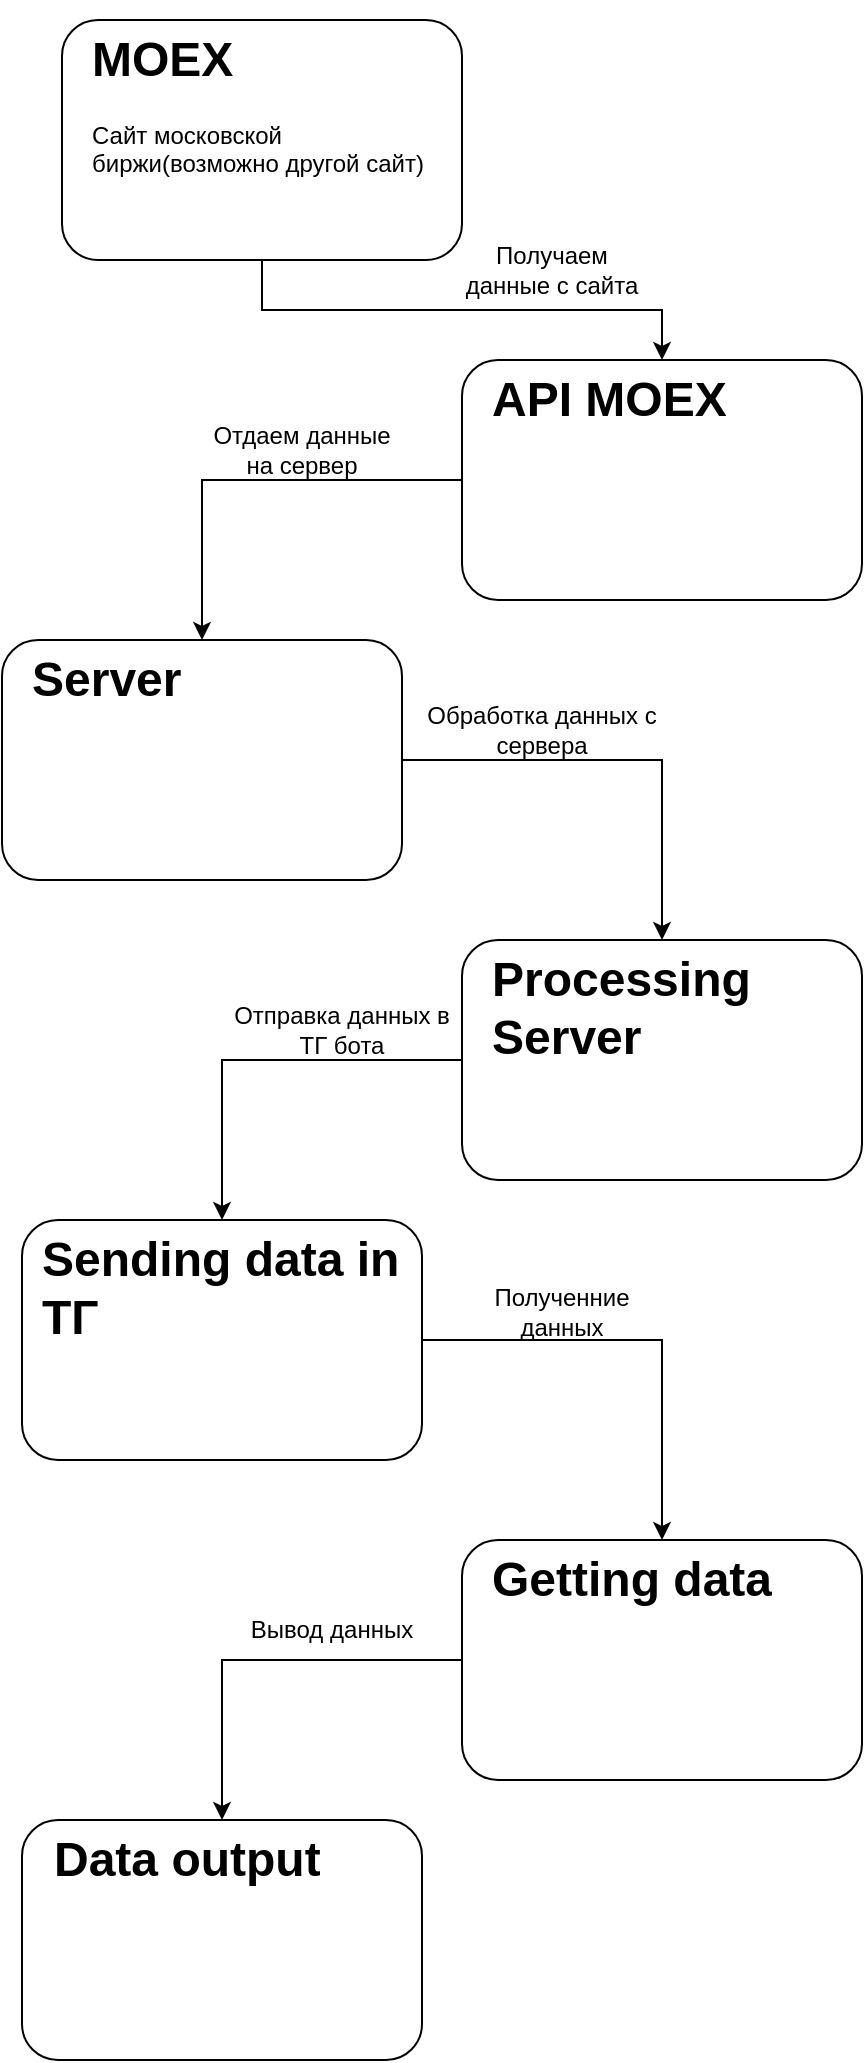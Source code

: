 <mxfile version="21.7.5" type="github">
  <diagram name="Page-1" id="9f46799a-70d6-7492-0946-bef42562c5a5">
    <mxGraphModel dx="1235" dy="722" grid="1" gridSize="10" guides="1" tooltips="1" connect="1" arrows="1" fold="1" page="1" pageScale="1" pageWidth="1100" pageHeight="850" background="none" math="0" shadow="0">
      <root>
        <mxCell id="0" />
        <mxCell id="1" parent="0" />
        <mxCell id="S_bX5_WyW5qUyEL7gvX2-10" style="edgeStyle=orthogonalEdgeStyle;rounded=0;orthogonalLoop=1;jettySize=auto;html=1;" edge="1" parent="1" source="S_bX5_WyW5qUyEL7gvX2-1" target="S_bX5_WyW5qUyEL7gvX2-9">
          <mxGeometry relative="1" as="geometry" />
        </mxCell>
        <mxCell id="S_bX5_WyW5qUyEL7gvX2-1" value="" style="rounded=1;whiteSpace=wrap;html=1;" vertex="1" parent="1">
          <mxGeometry x="480" y="40" width="200" height="120" as="geometry" />
        </mxCell>
        <mxCell id="S_bX5_WyW5qUyEL7gvX2-3" value="&lt;h1&gt;MOEX&lt;/h1&gt;&lt;p&gt;Сайт московской биржи(возможно другой сайт)&lt;br&gt;&lt;/p&gt;" style="text;html=1;strokeColor=none;fillColor=none;spacing=5;spacingTop=-20;whiteSpace=wrap;overflow=hidden;rounded=0;" vertex="1" parent="1">
          <mxGeometry x="490" y="40" width="190" height="120" as="geometry" />
        </mxCell>
        <mxCell id="S_bX5_WyW5qUyEL7gvX2-19" style="edgeStyle=orthogonalEdgeStyle;rounded=0;orthogonalLoop=1;jettySize=auto;html=1;" edge="1" parent="1" source="S_bX5_WyW5qUyEL7gvX2-9" target="S_bX5_WyW5qUyEL7gvX2-18">
          <mxGeometry relative="1" as="geometry" />
        </mxCell>
        <mxCell id="S_bX5_WyW5qUyEL7gvX2-9" value="" style="rounded=1;whiteSpace=wrap;html=1;" vertex="1" parent="1">
          <mxGeometry x="680" y="210" width="200" height="120" as="geometry" />
        </mxCell>
        <mxCell id="S_bX5_WyW5qUyEL7gvX2-11" value="&lt;h1&gt;API MOEX&lt;/h1&gt;&lt;p&gt;&lt;br&gt;&lt;/p&gt;" style="text;html=1;strokeColor=none;fillColor=none;spacing=5;spacingTop=-20;whiteSpace=wrap;overflow=hidden;rounded=0;" vertex="1" parent="1">
          <mxGeometry x="690" y="210" width="190" height="40" as="geometry" />
        </mxCell>
        <mxCell id="S_bX5_WyW5qUyEL7gvX2-26" style="edgeStyle=orthogonalEdgeStyle;rounded=0;orthogonalLoop=1;jettySize=auto;html=1;" edge="1" parent="1" source="S_bX5_WyW5qUyEL7gvX2-18" target="S_bX5_WyW5qUyEL7gvX2-25">
          <mxGeometry relative="1" as="geometry" />
        </mxCell>
        <mxCell id="S_bX5_WyW5qUyEL7gvX2-18" value="" style="rounded=1;whiteSpace=wrap;html=1;" vertex="1" parent="1">
          <mxGeometry x="450" y="350" width="200" height="120" as="geometry" />
        </mxCell>
        <mxCell id="S_bX5_WyW5qUyEL7gvX2-20" value="&lt;h1&gt;&lt;span style=&quot;background-color: initial;&quot;&gt;Server&amp;nbsp;&lt;/span&gt;&lt;/h1&gt;&lt;h1&gt;&lt;br&gt;&lt;/h1&gt;" style="text;html=1;strokeColor=none;fillColor=none;spacing=5;spacingTop=-20;whiteSpace=wrap;overflow=hidden;rounded=0;" vertex="1" parent="1">
          <mxGeometry x="460" y="350" width="190" height="40" as="geometry" />
        </mxCell>
        <mxCell id="S_bX5_WyW5qUyEL7gvX2-22" value="Отдаем данные на сервер" style="text;html=1;strokeColor=none;fillColor=none;align=center;verticalAlign=middle;whiteSpace=wrap;rounded=0;" vertex="1" parent="1">
          <mxGeometry x="550" y="240" width="100" height="30" as="geometry" />
        </mxCell>
        <mxCell id="S_bX5_WyW5qUyEL7gvX2-23" value="Получаем данные с сайта" style="text;html=1;strokeColor=none;fillColor=none;align=center;verticalAlign=middle;whiteSpace=wrap;rounded=0;" vertex="1" parent="1">
          <mxGeometry x="680" y="150" width="90" height="30" as="geometry" />
        </mxCell>
        <mxCell id="S_bX5_WyW5qUyEL7gvX2-31" style="edgeStyle=orthogonalEdgeStyle;rounded=0;orthogonalLoop=1;jettySize=auto;html=1;" edge="1" parent="1" source="S_bX5_WyW5qUyEL7gvX2-25" target="S_bX5_WyW5qUyEL7gvX2-30">
          <mxGeometry relative="1" as="geometry" />
        </mxCell>
        <mxCell id="S_bX5_WyW5qUyEL7gvX2-25" value="" style="rounded=1;whiteSpace=wrap;html=1;" vertex="1" parent="1">
          <mxGeometry x="680" y="500" width="200" height="120" as="geometry" />
        </mxCell>
        <mxCell id="S_bX5_WyW5qUyEL7gvX2-28" value="&lt;h1&gt;Processing Server&lt;/h1&gt;" style="text;html=1;strokeColor=none;fillColor=none;spacing=5;spacingTop=-20;whiteSpace=wrap;overflow=hidden;rounded=0;" vertex="1" parent="1">
          <mxGeometry x="690" y="500" width="190" height="60" as="geometry" />
        </mxCell>
        <mxCell id="S_bX5_WyW5qUyEL7gvX2-29" value="Обработка данных с сервера" style="text;html=1;strokeColor=none;fillColor=none;align=center;verticalAlign=middle;whiteSpace=wrap;rounded=0;" vertex="1" parent="1">
          <mxGeometry x="660" y="380" width="120" height="30" as="geometry" />
        </mxCell>
        <mxCell id="S_bX5_WyW5qUyEL7gvX2-35" style="edgeStyle=orthogonalEdgeStyle;rounded=0;orthogonalLoop=1;jettySize=auto;html=1;" edge="1" parent="1" source="S_bX5_WyW5qUyEL7gvX2-30" target="S_bX5_WyW5qUyEL7gvX2-34">
          <mxGeometry relative="1" as="geometry" />
        </mxCell>
        <mxCell id="S_bX5_WyW5qUyEL7gvX2-30" value="" style="rounded=1;whiteSpace=wrap;html=1;" vertex="1" parent="1">
          <mxGeometry x="460" y="640" width="200" height="120" as="geometry" />
        </mxCell>
        <mxCell id="S_bX5_WyW5qUyEL7gvX2-32" value="&lt;h1&gt;Sending data in ТГ&lt;/h1&gt;" style="text;html=1;strokeColor=none;fillColor=none;spacing=5;spacingTop=-20;whiteSpace=wrap;overflow=hidden;rounded=0;" vertex="1" parent="1">
          <mxGeometry x="465" y="640" width="190" height="60" as="geometry" />
        </mxCell>
        <mxCell id="S_bX5_WyW5qUyEL7gvX2-33" value="Отправка данных в ТГ бота" style="text;html=1;strokeColor=none;fillColor=none;align=center;verticalAlign=middle;whiteSpace=wrap;rounded=0;" vertex="1" parent="1">
          <mxGeometry x="560" y="530" width="120" height="30" as="geometry" />
        </mxCell>
        <mxCell id="S_bX5_WyW5qUyEL7gvX2-39" style="edgeStyle=orthogonalEdgeStyle;rounded=0;orthogonalLoop=1;jettySize=auto;html=1;" edge="1" parent="1" source="S_bX5_WyW5qUyEL7gvX2-34" target="S_bX5_WyW5qUyEL7gvX2-38">
          <mxGeometry relative="1" as="geometry" />
        </mxCell>
        <mxCell id="S_bX5_WyW5qUyEL7gvX2-34" value="" style="rounded=1;whiteSpace=wrap;html=1;" vertex="1" parent="1">
          <mxGeometry x="680" y="800" width="200" height="120" as="geometry" />
        </mxCell>
        <mxCell id="S_bX5_WyW5qUyEL7gvX2-36" value="&lt;h1&gt;Getting data&lt;/h1&gt;" style="text;html=1;strokeColor=none;fillColor=none;spacing=5;spacingTop=-20;whiteSpace=wrap;overflow=hidden;rounded=0;" vertex="1" parent="1">
          <mxGeometry x="690" y="800" width="190" height="40" as="geometry" />
        </mxCell>
        <mxCell id="S_bX5_WyW5qUyEL7gvX2-37" value="Полученние данных" style="text;html=1;strokeColor=none;fillColor=none;align=center;verticalAlign=middle;whiteSpace=wrap;rounded=0;" vertex="1" parent="1">
          <mxGeometry x="680" y="671" width="100" height="30" as="geometry" />
        </mxCell>
        <mxCell id="S_bX5_WyW5qUyEL7gvX2-38" value="" style="rounded=1;whiteSpace=wrap;html=1;" vertex="1" parent="1">
          <mxGeometry x="460" y="940" width="200" height="120" as="geometry" />
        </mxCell>
        <mxCell id="S_bX5_WyW5qUyEL7gvX2-40" value="&lt;h1&gt;Data output&lt;/h1&gt;" style="text;html=1;strokeColor=none;fillColor=none;spacing=5;spacingTop=-20;whiteSpace=wrap;overflow=hidden;rounded=0;" vertex="1" parent="1">
          <mxGeometry x="471" y="940" width="190" height="120" as="geometry" />
        </mxCell>
        <mxCell id="S_bX5_WyW5qUyEL7gvX2-41" value="Вывод данных" style="text;html=1;strokeColor=none;fillColor=none;align=center;verticalAlign=middle;whiteSpace=wrap;rounded=0;" vertex="1" parent="1">
          <mxGeometry x="570" y="830" width="90" height="30" as="geometry" />
        </mxCell>
      </root>
    </mxGraphModel>
  </diagram>
</mxfile>
